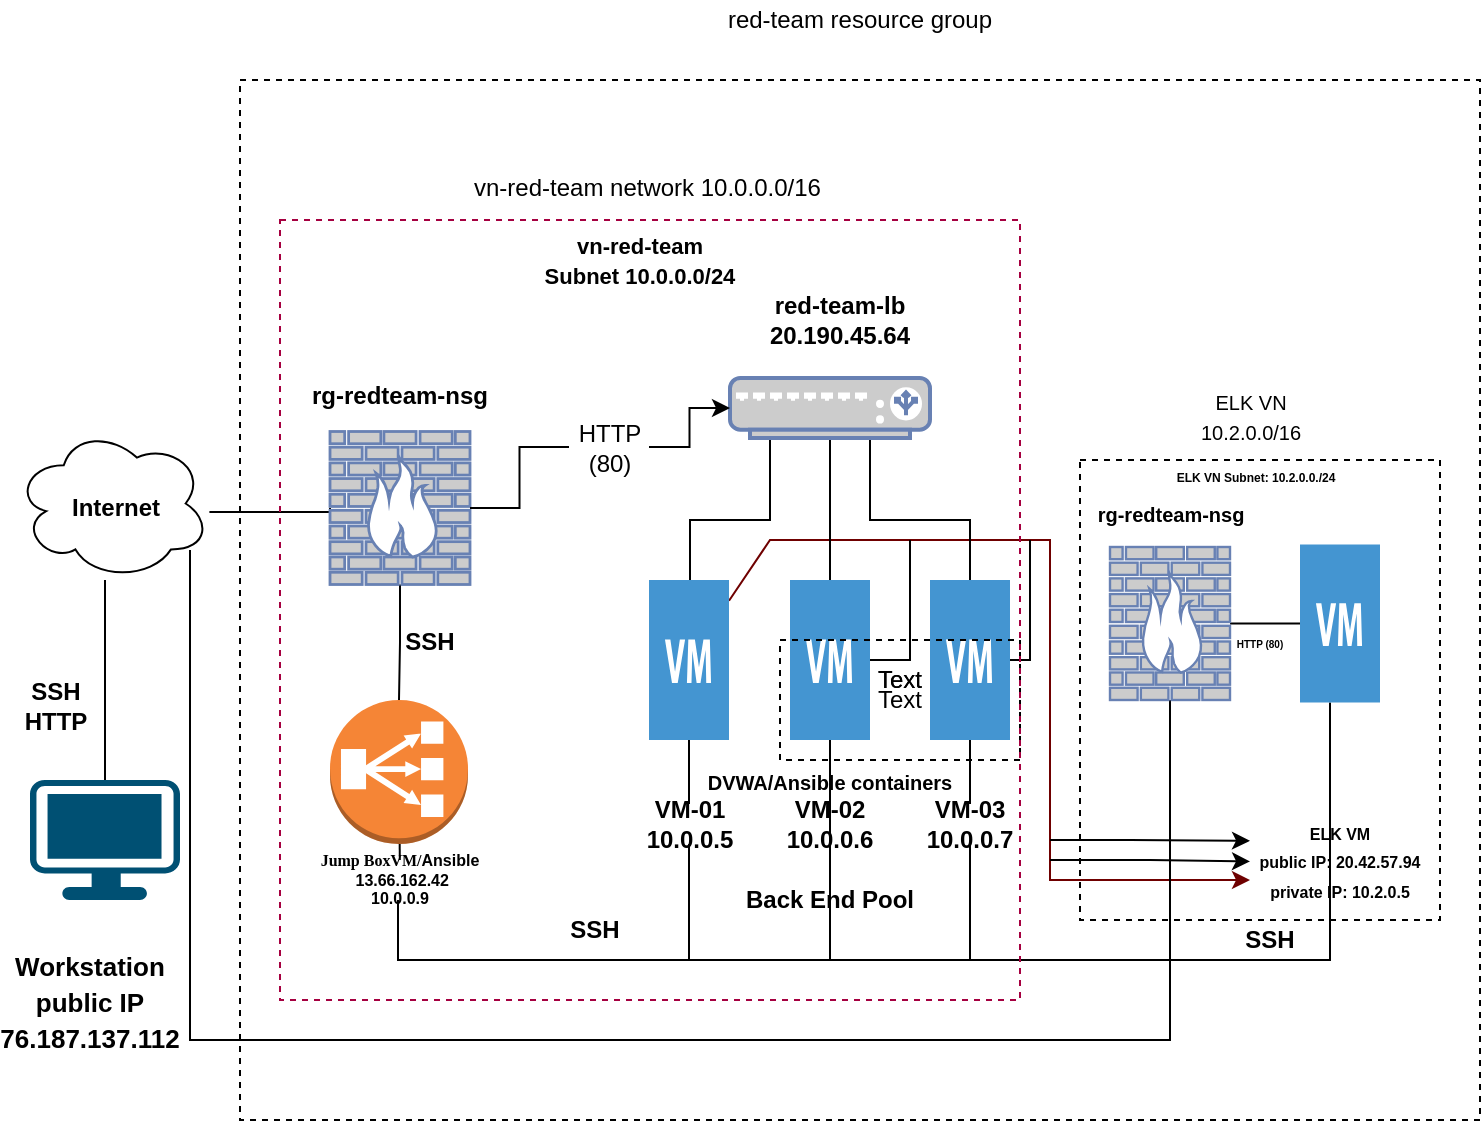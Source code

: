 <mxfile version="14.8.0" type="google"><diagram id="9mNkkMStnlwKFO0I1dLZ" name="Page-1"><mxGraphModel dx="1024" dy="517" grid="1" gridSize="10" guides="1" tooltips="1" connect="1" arrows="1" fold="1" page="1" pageScale="1" pageWidth="1100" pageHeight="850" math="0" shadow="0"><root><mxCell id="0"/><mxCell id="1" parent="0"/><mxCell id="kFNUHWPc37PR0LJ84yCY-64" style="edgeStyle=none;rounded=0;orthogonalLoop=1;jettySize=auto;html=1;endArrow=classic;endFill=1;strokeWidth=1;fillColor=#a20025;strokeColor=#6F0000;" edge="1" parent="1" source="kFNUHWPc37PR0LJ84yCY-7"><mxGeometry relative="1" as="geometry"><mxPoint x="825" y="480" as="targetPoint"/><Array as="points"><mxPoint x="585" y="310"/><mxPoint x="645" y="310"/><mxPoint x="725" y="310"/><mxPoint x="725" y="450"/><mxPoint x="725" y="480"/></Array></mxGeometry></mxCell><mxCell id="kFNUHWPc37PR0LJ84yCY-43" style="edgeStyle=orthogonalEdgeStyle;rounded=0;orthogonalLoop=1;jettySize=auto;html=1;endArrow=none;endFill=0;strokeWidth=1;startArrow=none;" edge="1" parent="1" source="kFNUHWPc37PR0LJ84yCY-25" target="kFNUHWPc37PR0LJ84yCY-12"><mxGeometry relative="1" as="geometry"><mxPoint x="875" y="470" as="targetPoint"/><Array as="points"><mxPoint x="399" y="520"/><mxPoint x="865" y="520"/></Array></mxGeometry></mxCell><mxCell id="kFNUHWPc37PR0LJ84yCY-14" style="edgeStyle=orthogonalEdgeStyle;rounded=0;orthogonalLoop=1;jettySize=auto;html=1;endArrow=none;endFill=0;" edge="1" parent="1" source="QIe1-OR84OrOl8wSD3VQ-1"><mxGeometry relative="1" as="geometry"><mxPoint x="252.5" y="330" as="targetPoint"/></mxGeometry></mxCell><mxCell id="QIe1-OR84OrOl8wSD3VQ-1" value="" style="points=[[0.03,0.03,0],[0.5,0,0],[0.97,0.03,0],[1,0.4,0],[0.97,0.745,0],[0.5,1,0],[0.03,0.745,0],[0,0.4,0]];verticalLabelPosition=bottom;html=1;verticalAlign=top;aspect=fixed;align=center;pointerEvents=1;shape=mxgraph.cisco19.workstation;fillColor=#005073;strokeColor=none;" parent="1" vertex="1"><mxGeometry x="215" y="430" width="75" height="60" as="geometry"/></mxCell><mxCell id="QIe1-OR84OrOl8wSD3VQ-2" value="&lt;font style=&quot;font-size: 15px&quot;&gt;&lt;b style=&quot;font-size: 13px&quot;&gt;Workstation&lt;br&gt;public IP 76.187.137.112&lt;br&gt;&lt;/b&gt;&lt;/font&gt;" style="text;html=1;strokeColor=none;fillColor=none;align=center;verticalAlign=middle;whiteSpace=wrap;rounded=0;" parent="1" vertex="1"><mxGeometry x="200" y="530" width="90" height="20" as="geometry"/></mxCell><mxCell id="kFNUHWPc37PR0LJ84yCY-21" style="edgeStyle=orthogonalEdgeStyle;rounded=0;orthogonalLoop=1;jettySize=auto;html=1;entryX=0;entryY=0.5;entryDx=0;entryDy=0;entryPerimeter=0;endArrow=none;endFill=0;" edge="1" parent="1" source="p22ErP5RxnEHvyLxFQ1V-1" target="kFNUHWPc37PR0LJ84yCY-17"><mxGeometry relative="1" as="geometry"><Array as="points"><mxPoint x="315" y="296"/><mxPoint x="315" y="296"/></Array></mxGeometry></mxCell><mxCell id="kFNUHWPc37PR0LJ84yCY-23" style="edgeStyle=orthogonalEdgeStyle;rounded=0;orthogonalLoop=1;jettySize=auto;html=1;endArrow=none;endFill=0;" edge="1" parent="1" source="p22ErP5RxnEHvyLxFQ1V-1" target="kFNUHWPc37PR0LJ84yCY-19"><mxGeometry relative="1" as="geometry"><Array as="points"><mxPoint x="295" y="560"/><mxPoint x="785" y="560"/></Array></mxGeometry></mxCell><mxCell id="p22ErP5RxnEHvyLxFQ1V-1" value="" style="ellipse;shape=cloud;whiteSpace=wrap;html=1;" parent="1" vertex="1"><mxGeometry x="207.5" y="253.5" width="97.5" height="76.5" as="geometry"/></mxCell><mxCell id="p22ErP5RxnEHvyLxFQ1V-2" value="&lt;b&gt;Internet&lt;/b&gt;" style="text;html=1;strokeColor=none;fillColor=none;align=center;verticalAlign=middle;whiteSpace=wrap;rounded=0;" parent="1" vertex="1"><mxGeometry x="237.5" y="284" width="40" height="20" as="geometry"/></mxCell><mxCell id="kFNUHWPc37PR0LJ84yCY-1" value="" style="outlineConnect=0;dashed=0;verticalLabelPosition=bottom;verticalAlign=top;align=center;html=1;shape=mxgraph.aws3.classic_load_balancer;fillColor=#F58536;gradientColor=none;" vertex="1" parent="1"><mxGeometry x="365" y="390" width="69" height="72" as="geometry"/></mxCell><mxCell id="kFNUHWPc37PR0LJ84yCY-35" style="edgeStyle=orthogonalEdgeStyle;rounded=0;orthogonalLoop=1;jettySize=auto;html=1;endArrow=none;endFill=0;" edge="1" parent="1" source="kFNUHWPc37PR0LJ84yCY-6" target="kFNUHWPc37PR0LJ84yCY-9"><mxGeometry relative="1" as="geometry"/></mxCell><mxCell id="kFNUHWPc37PR0LJ84yCY-36" style="edgeStyle=orthogonalEdgeStyle;rounded=0;orthogonalLoop=1;jettySize=auto;html=1;endArrow=none;endFill=0;" edge="1" parent="1" source="kFNUHWPc37PR0LJ84yCY-6" target="kFNUHWPc37PR0LJ84yCY-7"><mxGeometry relative="1" as="geometry"><Array as="points"><mxPoint x="585" y="300"/><mxPoint x="545" y="300"/></Array></mxGeometry></mxCell><mxCell id="kFNUHWPc37PR0LJ84yCY-37" style="edgeStyle=orthogonalEdgeStyle;rounded=0;orthogonalLoop=1;jettySize=auto;html=1;endArrow=none;endFill=0;" edge="1" parent="1" source="kFNUHWPc37PR0LJ84yCY-6" target="kFNUHWPc37PR0LJ84yCY-10"><mxGeometry relative="1" as="geometry"><Array as="points"><mxPoint x="635" y="300"/><mxPoint x="685" y="300"/></Array></mxGeometry></mxCell><mxCell id="kFNUHWPc37PR0LJ84yCY-6" value="" style="fontColor=#0066CC;verticalAlign=top;verticalLabelPosition=bottom;labelPosition=center;align=center;html=1;outlineConnect=0;fillColor=#CCCCCC;strokeColor=#6881B3;gradientColor=none;gradientDirection=north;strokeWidth=2;shape=mxgraph.networks.load_balancer;" vertex="1" parent="1"><mxGeometry x="565" y="229" width="100" height="30" as="geometry"/></mxCell><mxCell id="kFNUHWPc37PR0LJ84yCY-40" style="edgeStyle=orthogonalEdgeStyle;rounded=0;orthogonalLoop=1;jettySize=auto;html=1;endArrow=none;endFill=0;startArrow=none;" edge="1" parent="1" source="kFNUHWPc37PR0LJ84yCY-50"><mxGeometry relative="1" as="geometry"><mxPoint x="544.5" y="520" as="targetPoint"/></mxGeometry></mxCell><mxCell id="kFNUHWPc37PR0LJ84yCY-7" value="" style="shadow=0;dashed=0;html=1;strokeColor=none;fillColor=#4495D1;labelPosition=center;verticalLabelPosition=bottom;verticalAlign=top;align=center;outlineConnect=0;shape=mxgraph.veeam.2d.virtual_machine;" vertex="1" parent="1"><mxGeometry x="524.5" y="330" width="40" height="80" as="geometry"/></mxCell><mxCell id="kFNUHWPc37PR0LJ84yCY-41" style="edgeStyle=orthogonalEdgeStyle;rounded=0;orthogonalLoop=1;jettySize=auto;html=1;endArrow=none;endFill=0;" edge="1" parent="1" source="kFNUHWPc37PR0LJ84yCY-9"><mxGeometry relative="1" as="geometry"><mxPoint x="615" y="520" as="targetPoint"/></mxGeometry></mxCell><mxCell id="kFNUHWPc37PR0LJ84yCY-66" style="edgeStyle=none;rounded=0;orthogonalLoop=1;jettySize=auto;html=1;endArrow=none;endFill=0;strokeWidth=1;" edge="1" parent="1" source="kFNUHWPc37PR0LJ84yCY-9"><mxGeometry relative="1" as="geometry"><mxPoint x="655" y="310" as="targetPoint"/><Array as="points"><mxPoint x="655" y="370"/></Array></mxGeometry></mxCell><mxCell id="kFNUHWPc37PR0LJ84yCY-9" value="" style="shadow=0;dashed=0;html=1;strokeColor=none;fillColor=#4495D1;labelPosition=center;verticalLabelPosition=bottom;verticalAlign=top;align=center;outlineConnect=0;shape=mxgraph.veeam.2d.virtual_machine;" vertex="1" parent="1"><mxGeometry x="595" y="330" width="40" height="80" as="geometry"/></mxCell><mxCell id="kFNUHWPc37PR0LJ84yCY-10" value="" style="shadow=0;dashed=0;html=1;strokeColor=none;fillColor=#4495D1;labelPosition=center;verticalLabelPosition=bottom;verticalAlign=top;align=center;outlineConnect=0;shape=mxgraph.veeam.2d.virtual_machine;" vertex="1" parent="1"><mxGeometry x="665" y="330" width="40" height="80" as="geometry"/></mxCell><mxCell id="kFNUHWPc37PR0LJ84yCY-12" value="" style="shadow=0;dashed=0;html=1;strokeColor=none;fillColor=#4495D1;labelPosition=center;verticalLabelPosition=bottom;verticalAlign=top;align=center;outlineConnect=0;shape=mxgraph.veeam.2d.virtual_machine;" vertex="1" parent="1"><mxGeometry x="850" y="312.25" width="40" height="79" as="geometry"/></mxCell><mxCell id="kFNUHWPc37PR0LJ84yCY-13" value="&lt;b&gt;&lt;br&gt;rg-redteam-nsg&lt;/b&gt;" style="text;html=1;strokeColor=none;fillColor=none;align=center;verticalAlign=middle;whiteSpace=wrap;rounded=0;" vertex="1" parent="1"><mxGeometry x="345" y="220" width="110" height="20" as="geometry"/></mxCell><mxCell id="kFNUHWPc37PR0LJ84yCY-24" style="edgeStyle=orthogonalEdgeStyle;rounded=0;orthogonalLoop=1;jettySize=auto;html=1;endArrow=none;endFill=0;" edge="1" parent="1" source="kFNUHWPc37PR0LJ84yCY-17" target="kFNUHWPc37PR0LJ84yCY-1"><mxGeometry relative="1" as="geometry"/></mxCell><mxCell id="kFNUHWPc37PR0LJ84yCY-32" style="edgeStyle=orthogonalEdgeStyle;rounded=0;orthogonalLoop=1;jettySize=auto;html=1;entryX=0;entryY=0.5;entryDx=0;entryDy=0;entryPerimeter=0;startArrow=none;" edge="1" parent="1" source="kFNUHWPc37PR0LJ84yCY-33" target="kFNUHWPc37PR0LJ84yCY-6"><mxGeometry relative="1" as="geometry"/></mxCell><mxCell id="kFNUHWPc37PR0LJ84yCY-17" value="" style="fontColor=#0066CC;verticalAlign=top;verticalLabelPosition=bottom;labelPosition=center;align=center;html=1;outlineConnect=0;fillColor=#CCCCCC;strokeColor=#6881B3;gradientColor=none;gradientDirection=north;strokeWidth=2;shape=mxgraph.networks.firewall;" vertex="1" parent="1"><mxGeometry x="365" y="255.75" width="70" height="76.5" as="geometry"/></mxCell><mxCell id="kFNUHWPc37PR0LJ84yCY-96" style="edgeStyle=none;rounded=0;orthogonalLoop=1;jettySize=auto;html=1;startArrow=none;startFill=0;endArrow=none;endFill=0;strokeWidth=1;" edge="1" parent="1" source="kFNUHWPc37PR0LJ84yCY-19" target="kFNUHWPc37PR0LJ84yCY-12"><mxGeometry relative="1" as="geometry"><mxPoint x="835" y="360" as="targetPoint"/></mxGeometry></mxCell><mxCell id="kFNUHWPc37PR0LJ84yCY-19" value="" style="fontColor=#0066CC;verticalAlign=top;verticalLabelPosition=bottom;labelPosition=center;align=center;html=1;outlineConnect=0;fillColor=#CCCCCC;strokeColor=#6881B3;gradientColor=none;gradientDirection=north;strokeWidth=2;shape=mxgraph.networks.firewall;" vertex="1" parent="1"><mxGeometry x="755" y="313.5" width="60" height="76.5" as="geometry"/></mxCell><mxCell id="kFNUHWPc37PR0LJ84yCY-30" value="&lt;b&gt;red-team-lb&lt;br&gt;20.190.45.64&lt;br&gt;&lt;/b&gt;" style="text;html=1;strokeColor=none;fillColor=none;align=center;verticalAlign=middle;whiteSpace=wrap;rounded=0;" vertex="1" parent="1"><mxGeometry x="575" y="190" width="90" height="20" as="geometry"/></mxCell><mxCell id="kFNUHWPc37PR0LJ84yCY-33" value="HTTP (80)" style="text;html=1;strokeColor=none;fillColor=none;align=center;verticalAlign=middle;whiteSpace=wrap;rounded=0;" vertex="1" parent="1"><mxGeometry x="484.5" y="253.5" width="40" height="20" as="geometry"/></mxCell><mxCell id="kFNUHWPc37PR0LJ84yCY-34" value="" style="edgeStyle=orthogonalEdgeStyle;rounded=0;orthogonalLoop=1;jettySize=auto;html=1;entryX=0;entryY=0.5;entryDx=0;entryDy=0;entryPerimeter=0;endArrow=none;" edge="1" parent="1" source="kFNUHWPc37PR0LJ84yCY-17" target="kFNUHWPc37PR0LJ84yCY-33"><mxGeometry relative="1" as="geometry"><mxPoint x="435" y="296.24" as="sourcePoint"/><mxPoint x="565" y="244" as="targetPoint"/></mxGeometry></mxCell><mxCell id="kFNUHWPc37PR0LJ84yCY-15" value="&lt;b&gt;SSH&lt;br&gt;HTTP&lt;/b&gt;" style="text;html=1;strokeColor=none;fillColor=none;align=center;verticalAlign=middle;whiteSpace=wrap;rounded=0;" vertex="1" parent="1"><mxGeometry x="207.5" y="383" width="40" height="20" as="geometry"/></mxCell><mxCell id="kFNUHWPc37PR0LJ84yCY-46" value="&lt;b&gt;SSH&lt;/b&gt;" style="text;html=1;strokeColor=none;fillColor=none;align=center;verticalAlign=middle;whiteSpace=wrap;rounded=0;" vertex="1" parent="1"><mxGeometry x="815" y="500" width="40" height="20" as="geometry"/></mxCell><mxCell id="kFNUHWPc37PR0LJ84yCY-82" style="edgeStyle=none;rounded=0;orthogonalLoop=1;jettySize=auto;html=1;endArrow=classic;endFill=1;strokeWidth=1;startArrow=none;startFill=0;entryX=0;entryY=1;entryDx=0;entryDy=0;" edge="1" parent="1"><mxGeometry relative="1" as="geometry"><mxPoint x="825" y="470.75" as="targetPoint"/><mxPoint x="725" y="470" as="sourcePoint"/><Array as="points"><mxPoint x="775" y="470"/></Array></mxGeometry></mxCell><mxCell id="kFNUHWPc37PR0LJ84yCY-29" value="&lt;font style=&quot;font-size: 8px&quot;&gt;&lt;b&gt;ELK VM&lt;br&gt;public IP: 20.42.57.94&lt;br&gt;private IP: 10.2.0.5&lt;/b&gt;&lt;br&gt;&lt;/font&gt;" style="text;html=1;strokeColor=none;fillColor=none;align=center;verticalAlign=middle;whiteSpace=wrap;rounded=0;" vertex="1" parent="1"><mxGeometry x="825" y="459.25" width="90" height="20.75" as="geometry"/></mxCell><mxCell id="kFNUHWPc37PR0LJ84yCY-51" value="" style="edgeStyle=orthogonalEdgeStyle;rounded=0;orthogonalLoop=1;jettySize=auto;html=1;endArrow=none;endFill=0;" edge="1" parent="1" source="kFNUHWPc37PR0LJ84yCY-7" target="kFNUHWPc37PR0LJ84yCY-50"><mxGeometry relative="1" as="geometry"><mxPoint x="544.5" y="520" as="targetPoint"/><mxPoint x="544.5" y="420" as="sourcePoint"/></mxGeometry></mxCell><mxCell id="kFNUHWPc37PR0LJ84yCY-50" value="&lt;b&gt;VM-01&lt;br&gt;10.0.0.5&lt;/b&gt;" style="text;html=1;strokeColor=none;fillColor=none;align=center;verticalAlign=middle;whiteSpace=wrap;rounded=0;" vertex="1" parent="1"><mxGeometry x="524.5" y="442" width="40" height="20" as="geometry"/></mxCell><mxCell id="kFNUHWPc37PR0LJ84yCY-61" value="" style="edgeStyle=orthogonalEdgeStyle;rounded=0;orthogonalLoop=1;jettySize=auto;html=1;endArrow=none;endFill=0;" edge="1" parent="1" source="kFNUHWPc37PR0LJ84yCY-10" target="kFNUHWPc37PR0LJ84yCY-57"><mxGeometry relative="1" as="geometry"><mxPoint x="685" y="520" as="targetPoint"/><mxPoint x="685" y="416" as="sourcePoint"/></mxGeometry></mxCell><mxCell id="kFNUHWPc37PR0LJ84yCY-73" style="edgeStyle=none;rounded=0;orthogonalLoop=1;jettySize=auto;html=1;endArrow=none;endFill=0;strokeWidth=1;" edge="1" parent="1" source="kFNUHWPc37PR0LJ84yCY-57"><mxGeometry relative="1" as="geometry"><mxPoint x="685" y="520" as="targetPoint"/><Array as="points"><mxPoint x="685" y="500"/></Array></mxGeometry></mxCell><mxCell id="kFNUHWPc37PR0LJ84yCY-57" value="&lt;b&gt;VM-03&lt;br&gt;10.0.0.7&lt;/b&gt;" style="text;html=1;strokeColor=none;fillColor=none;align=center;verticalAlign=middle;whiteSpace=wrap;rounded=0;" vertex="1" parent="1"><mxGeometry x="665" y="442" width="40" height="20" as="geometry"/></mxCell><mxCell id="kFNUHWPc37PR0LJ84yCY-59" value="&lt;b&gt;Back End Pool&lt;/b&gt;" style="text;html=1;strokeColor=none;fillColor=none;align=center;verticalAlign=middle;whiteSpace=wrap;rounded=0;" vertex="1" parent="1"><mxGeometry x="570" y="480" width="90" height="20" as="geometry"/></mxCell><mxCell id="kFNUHWPc37PR0LJ84yCY-49" value="&lt;b&gt;&lt;font style=&quot;font-size: 10px&quot;&gt;DVWA/Ansible containers&lt;/font&gt;&lt;/b&gt;" style="text;html=1;strokeColor=none;fillColor=none;align=center;verticalAlign=middle;whiteSpace=wrap;rounded=0;" vertex="1" parent="1"><mxGeometry x="525" y="420.75" width="180" height="20" as="geometry"/></mxCell><mxCell id="kFNUHWPc37PR0LJ84yCY-53" value="&lt;b&gt;VM-02&lt;br&gt;10.0.0.6&lt;/b&gt;" style="text;html=1;strokeColor=none;fillColor=none;align=center;verticalAlign=middle;whiteSpace=wrap;rounded=0;" vertex="1" parent="1"><mxGeometry x="595" y="442" width="40" height="20" as="geometry"/></mxCell><mxCell id="kFNUHWPc37PR0LJ84yCY-70" style="edgeStyle=none;rounded=0;orthogonalLoop=1;jettySize=auto;html=1;exitX=0;exitY=0.75;exitDx=0;exitDy=0;endArrow=none;endFill=0;strokeWidth=1;" edge="1" parent="1"><mxGeometry relative="1" as="geometry"><mxPoint x="825" y="465.562" as="sourcePoint"/><mxPoint x="825" y="465.562" as="targetPoint"/></mxGeometry></mxCell><mxCell id="kFNUHWPc37PR0LJ84yCY-78" style="edgeStyle=none;rounded=0;orthogonalLoop=1;jettySize=auto;html=1;endArrow=none;endFill=0;strokeWidth=1;" edge="1" parent="1" source="kFNUHWPc37PR0LJ84yCY-10"><mxGeometry relative="1" as="geometry"><mxPoint x="715" y="310" as="targetPoint"/><mxPoint x="705" y="360" as="sourcePoint"/><Array as="points"><mxPoint x="715" y="370"/><mxPoint x="715" y="310"/></Array></mxGeometry></mxCell><mxCell id="kFNUHWPc37PR0LJ84yCY-84" style="edgeStyle=none;rounded=0;orthogonalLoop=1;jettySize=auto;html=1;endArrow=classic;endFill=1;strokeWidth=1;startArrow=none;startFill=0;entryX=0;entryY=0.5;entryDx=0;entryDy=0;" edge="1" parent="1"><mxGeometry relative="1" as="geometry"><mxPoint x="825" y="460.375" as="targetPoint"/><mxPoint x="725" y="460" as="sourcePoint"/><Array as="points"><mxPoint x="765" y="460"/></Array></mxGeometry></mxCell><mxCell id="kFNUHWPc37PR0LJ84yCY-87" value="&lt;font style=&quot;font-size: 10px&quot;&gt;&lt;b&gt;r&lt;font style=&quot;font-size: 10px&quot;&gt;g-redteam-nsg&lt;/font&gt;&lt;/b&gt;&lt;/font&gt;" style="text;html=1;align=center;verticalAlign=middle;resizable=0;points=[];autosize=1;strokeColor=none;" vertex="1" parent="1"><mxGeometry x="740" y="286.5" width="90" height="20" as="geometry"/></mxCell><mxCell id="kFNUHWPc37PR0LJ84yCY-90" value="&lt;b style=&quot;font-size: 8px&quot;&gt;&lt;span&gt;&lt;br&gt;&lt;/span&gt;&lt;/b&gt;" style="text;html=1;align=center;verticalAlign=middle;resizable=0;points=[];autosize=1;strokeColor=none;" vertex="1" parent="1"><mxGeometry x="815" y="240" width="20" height="20" as="geometry"/></mxCell><mxCell id="kFNUHWPc37PR0LJ84yCY-93" value="&lt;font style=&quot;font-size: 10px&quot;&gt;ELK VN&lt;br&gt;10.2.0.0/16&lt;/font&gt;" style="text;html=1;align=center;verticalAlign=middle;resizable=0;points=[];autosize=1;strokeColor=none;" vertex="1" parent="1"><mxGeometry x="790" y="233" width="70" height="30" as="geometry"/></mxCell><mxCell id="kFNUHWPc37PR0LJ84yCY-94" value="&lt;font style=&quot;font-size: 6px&quot;&gt;&lt;b&gt;ELK VN Subnet: 10.2.0.0./24&lt;/b&gt;&lt;/font&gt;" style="text;html=1;strokeColor=none;fillColor=none;align=center;verticalAlign=middle;whiteSpace=wrap;rounded=0;dashed=1;" vertex="1" parent="1"><mxGeometry x="782.5" y="266.5" width="90" height="20" as="geometry"/></mxCell><mxCell id="kFNUHWPc37PR0LJ84yCY-97" value="&lt;font style=&quot;line-height: 100% ; font-size: 5px&quot;&gt;&lt;b&gt;HTTP (80)&lt;/b&gt;&lt;/font&gt;" style="text;html=1;strokeColor=none;fillColor=none;align=center;verticalAlign=middle;whiteSpace=wrap;rounded=0;dashed=1;" vertex="1" parent="1"><mxGeometry x="815" y="350" width="30" height="20" as="geometry"/></mxCell><mxCell id="kFNUHWPc37PR0LJ84yCY-100" value="&lt;b&gt;SSH&lt;/b&gt;" style="text;html=1;strokeColor=none;fillColor=none;align=center;verticalAlign=middle;whiteSpace=wrap;rounded=0;" vertex="1" parent="1"><mxGeometry x="410" y="360" width="9.5" height="1.75" as="geometry"/></mxCell><mxCell id="kFNUHWPc37PR0LJ84yCY-102" value="&lt;b&gt;SSH&lt;/b&gt;" style="text;html=1;strokeColor=none;fillColor=none;align=center;verticalAlign=middle;whiteSpace=wrap;rounded=0;" vertex="1" parent="1"><mxGeometry x="480" y="490" width="35" height="30" as="geometry"/></mxCell><mxCell id="kFNUHWPc37PR0LJ84yCY-108" value="" style="rounded=0;whiteSpace=wrap;html=1;dashed=1;fillColor=none;verticalAlign=middle;" vertex="1" parent="1"><mxGeometry x="740" y="270" width="180" height="230" as="geometry"/></mxCell><mxCell id="kFNUHWPc37PR0LJ84yCY-111" value="" style="edgeStyle=none;rounded=0;orthogonalLoop=1;jettySize=auto;html=1;startArrow=none;startFill=0;endArrow=none;endFill=0;strokeWidth=1;" edge="1" parent="1" source="kFNUHWPc37PR0LJ84yCY-25" target="kFNUHWPc37PR0LJ84yCY-1"><mxGeometry relative="1" as="geometry"/></mxCell><mxCell id="kFNUHWPc37PR0LJ84yCY-25" value="&lt;p style=&quot;font-size: 8px&quot;&gt;&lt;b&gt;&lt;font style=&quot;font-size: 8px&quot; face=&quot;Times New Roman&quot;&gt;Jump BoxVM/&lt;/font&gt;&lt;span&gt;Ansible&lt;br&gt;&lt;/span&gt;&lt;span&gt;&amp;nbsp;13.66.162.42&lt;br&gt;&lt;/span&gt;10.0.0.9&lt;/b&gt;&lt;/p&gt;" style="text;html=1;strokeColor=none;fillColor=none;align=center;verticalAlign=middle;whiteSpace=wrap;rounded=0;" vertex="1" parent="1"><mxGeometry x="340" y="470" width="120" height="20" as="geometry"/></mxCell><mxCell id="kFNUHWPc37PR0LJ84yCY-113" value="" style="rounded=0;whiteSpace=wrap;html=1;dashed=1;fillColor=none;verticalAlign=middle;" vertex="1" parent="1"><mxGeometry x="590" y="360" width="120" height="60" as="geometry"/></mxCell><mxCell id="kFNUHWPc37PR0LJ84yCY-114" value="" style="rounded=0;whiteSpace=wrap;html=1;dashed=1;verticalAlign=middle;strokeColor=#A50040;fontColor=#ffffff;fillColor=none;" vertex="1" parent="1"><mxGeometry x="340" y="150" width="370" height="390" as="geometry"/></mxCell><mxCell id="kFNUHWPc37PR0LJ84yCY-115" value="Text" style="text;html=1;strokeColor=none;fillColor=none;align=center;verticalAlign=middle;whiteSpace=wrap;rounded=0;dashed=1;" vertex="1" parent="1"><mxGeometry x="630" y="380" width="40" height="20" as="geometry"/></mxCell><mxCell id="kFNUHWPc37PR0LJ84yCY-116" value="&lt;b&gt;&lt;font style=&quot;font-size: 11px&quot;&gt;vn-red-team Subnet 10.0.0.0/24&lt;/font&gt;&lt;/b&gt;" style="text;html=1;strokeColor=none;fillColor=none;align=center;verticalAlign=middle;whiteSpace=wrap;rounded=0;dashed=1;" vertex="1" parent="1"><mxGeometry x="470" y="160" width="100" height="20" as="geometry"/></mxCell><mxCell id="kFNUHWPc37PR0LJ84yCY-117" value="Text" style="text;html=1;strokeColor=none;fillColor=none;align=center;verticalAlign=middle;whiteSpace=wrap;rounded=0;dashed=1;" vertex="1" parent="1"><mxGeometry x="630" y="370" width="40" height="20" as="geometry"/></mxCell><mxCell id="kFNUHWPc37PR0LJ84yCY-118" value="Text" style="text;html=1;strokeColor=none;fillColor=none;align=center;verticalAlign=middle;whiteSpace=wrap;rounded=0;dashed=1;" vertex="1" parent="1"><mxGeometry x="630" y="370" width="40" height="20" as="geometry"/></mxCell><mxCell id="kFNUHWPc37PR0LJ84yCY-119" value="vn-red-team network 10.0.0.0/16" style="text;whiteSpace=wrap;html=1;" vertex="1" parent="1"><mxGeometry x="435" y="120" width="200" height="30" as="geometry"/></mxCell><mxCell id="kFNUHWPc37PR0LJ84yCY-120" value="" style="rounded=0;whiteSpace=wrap;html=1;dashed=1;fillColor=none;verticalAlign=middle;" vertex="1" parent="1"><mxGeometry x="320" y="80" width="620" height="520" as="geometry"/></mxCell><mxCell id="kFNUHWPc37PR0LJ84yCY-121" value="red-team resource group" style="text;html=1;strokeColor=none;fillColor=none;align=center;verticalAlign=middle;whiteSpace=wrap;rounded=0;dashed=1;" vertex="1" parent="1"><mxGeometry x="560" y="40" width="140" height="20" as="geometry"/></mxCell></root></mxGraphModel></diagram></mxfile>